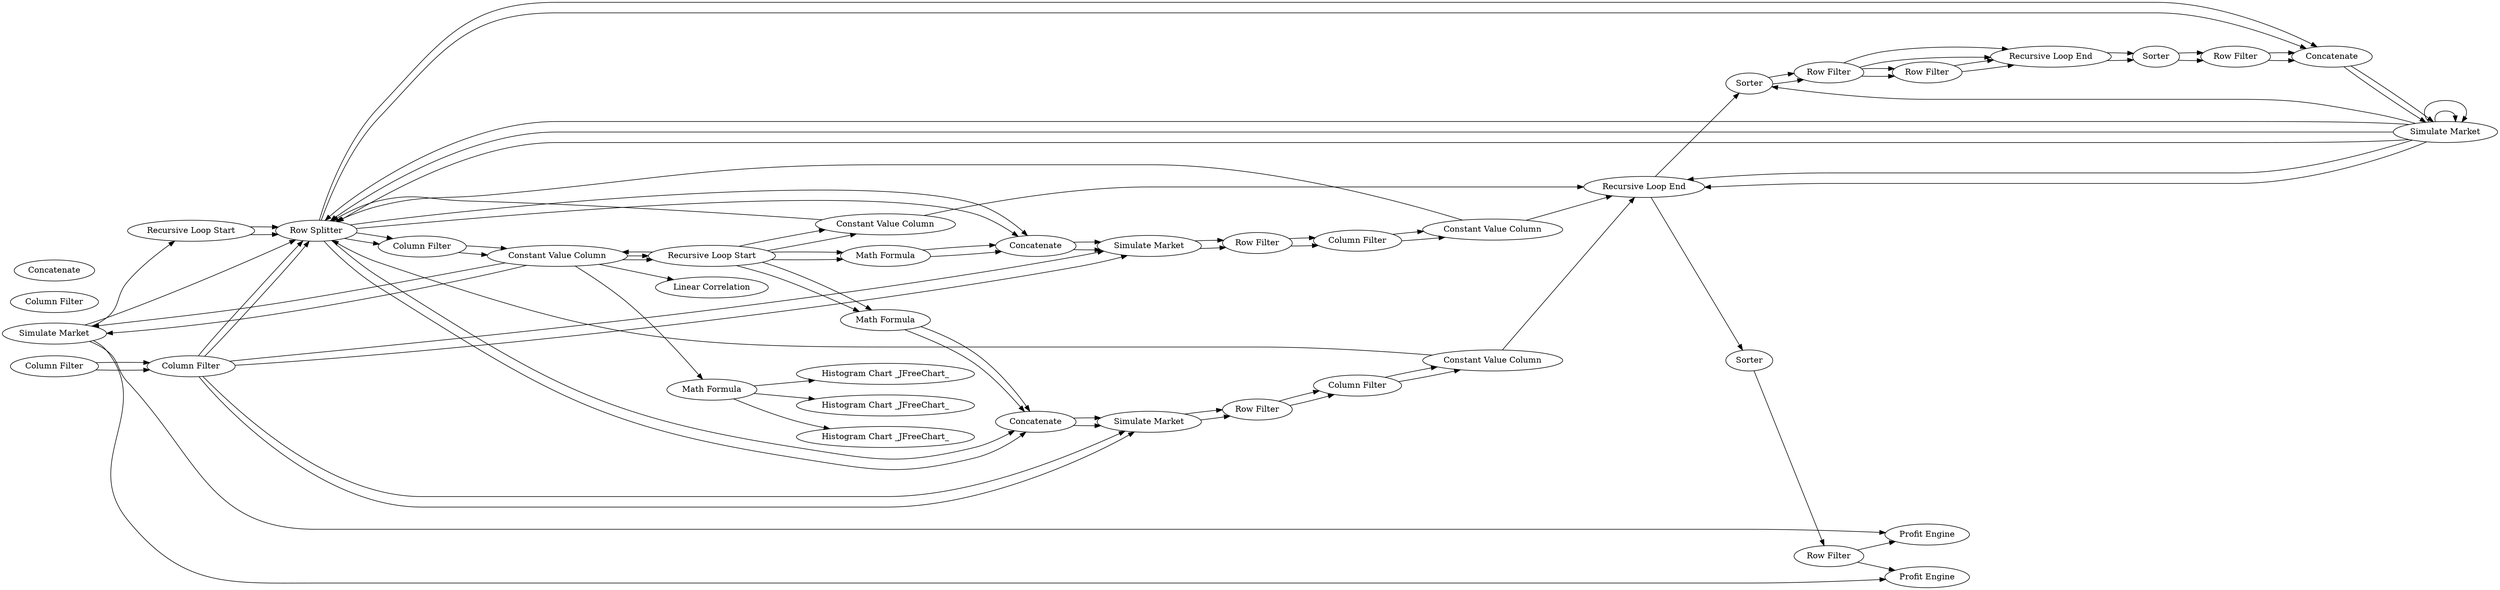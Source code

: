 digraph {
	12 [label="Simulate Market"]
	17 [label="Table Creator"]
	46 [label="Customer Distributions"]
	48 [label="Histogram Chart _JFreeChart_"]
	49 [label="Math Formula"]
	50 [label="Histogram Chart _JFreeChart_"]
	13 [label="Column Filter"]
	15 [label="Math Formula"]
	16 [label="Math Formula"]
	17 [label="Recursive Loop Start"]
	18 [label="Recursive Loop End"]
	19 [label="Simulate Market"]
	20 [label="Simulate Market"]
	22 [label="Column Filter"]
	24 [label="Column Filter"]
	25 [label="Constant Value Column"]
	26 [label="Constant Value Column"]
	27 [label="Constant Value Column"]
	29 [label=Sorter]
	30 [label="Row Filter"]
	31 [label="Row Filter"]
	46 [label="Constant Value Column"]
	51 [label="Row Filter"]
	52 [label="Row Filter"]
	53 [label=Sorter]
	54 [label="Row Filter"]
	55 [label="Row Splitter"]
	56 [label=Concatenate]
	57 [label=Concatenate]
	58 [label=Concatenate]
	59 [label="Simulate Market"]
	60 [label="Column Filter"]
	61 [label="Column Filter"]
	62 [label="Column Filter"]
	63 [label="Integer Input"]
	64 [label="Double Input"]
	65 [label=Concatenate]
	13 [label="Column Filter"]
	15 [label="Math Formula"]
	16 [label="Math Formula"]
	17 [label="Recursive Loop Start"]
	18 [label="Recursive Loop End"]
	19 [label="Simulate Market"]
	20 [label="Simulate Market"]
	22 [label="Column Filter"]
	24 [label="Column Filter"]
	25 [label="Constant Value Column"]
	26 [label="Constant Value Column"]
	27 [label="Constant Value Column"]
	29 [label=Sorter]
	30 [label="Row Filter"]
	31 [label="Row Filter"]
	46 [label="Constant Value Column"]
	51 [label="Row Filter"]
	52 [label="Row Filter"]
	53 [label=Sorter]
	54 [label="Row Filter"]
	55 [label="Row Splitter"]
	56 [label=Concatenate]
	57 [label=Concatenate]
	58 [label=Concatenate]
	59 [label="Simulate Market"]
	60 [label="Column Filter"]
	61 [label="Column Filter"]
	62 [label="Column Filter"]
	63 [label=Concatenate]
	64 [label="Recursive Loop Start"]
	65 [label="Recursive Loop End"]
	66 [label="Histogram Chart _JFreeChart_"]
	67 [label="Profit Engine"]
	68 [label=Sorter]
	69 [label="Row Filter"]
	70 [label="Profit Engine"]
	71 [label="Linear Correlation"]
	13 -> 46
	15 -> 56
	16 -> 57
	17 -> 16
	17 -> 27
	17 -> 15
	18 -> 53
	19 -> 51
	20 -> 52
	22 -> 25
	24 -> 26
	25 -> 65
	26 -> 65
	27 -> 65
	29 -> 30
	30 -> 31
	30 -> 18
	31 -> 18
	46 -> 17
	51 -> 22
	52 -> 24
	53 -> 54
	54 -> 58
	55 -> 58
	55 -> 57
	55 -> 56
	55 -> 13
	56 -> 19
	57 -> 20
	58 -> 59
	60 -> 61
	61 -> 55
	61 -> 20
	61 -> 19
	59 -> 59
	59 -> 55
	64 -> 55
	65 -> 29
	13 -> 46
	15 -> 56
	16 -> 57
	17 -> 16
	17 -> 27
	17 -> 15
	18 -> 53
	19 -> 51
	20 -> 52
	22 -> 25
	24 -> 26
	25 -> 55
	26 -> 55
	27 -> 55
	29 -> 30
	30 -> 31
	30 -> 18
	31 -> 18
	46 -> 17
	51 -> 22
	52 -> 24
	53 -> 54
	54 -> 58
	55 -> 58
	55 -> 57
	55 -> 56
	55 -> 13
	56 -> 19
	57 -> 20
	58 -> 59
	60 -> 61
	61 -> 55
	61 -> 20
	61 -> 19
	59 -> 59
	59 -> 29
	12 -> 70
	12 -> 64
	12 -> 67
	12 -> 55
	17 -> 46
	46 -> 12
	46 -> 12
	46 -> 71
	46 -> 49
	49 -> 48
	49 -> 50
	49 -> 66
	59 -> 55
	59 -> 55
	59 -> 65
	59 -> 65
	64 -> 55
	65 -> 68
	68 -> 69
	69 -> 70
	69 -> 67
	rankdir=LR
}
